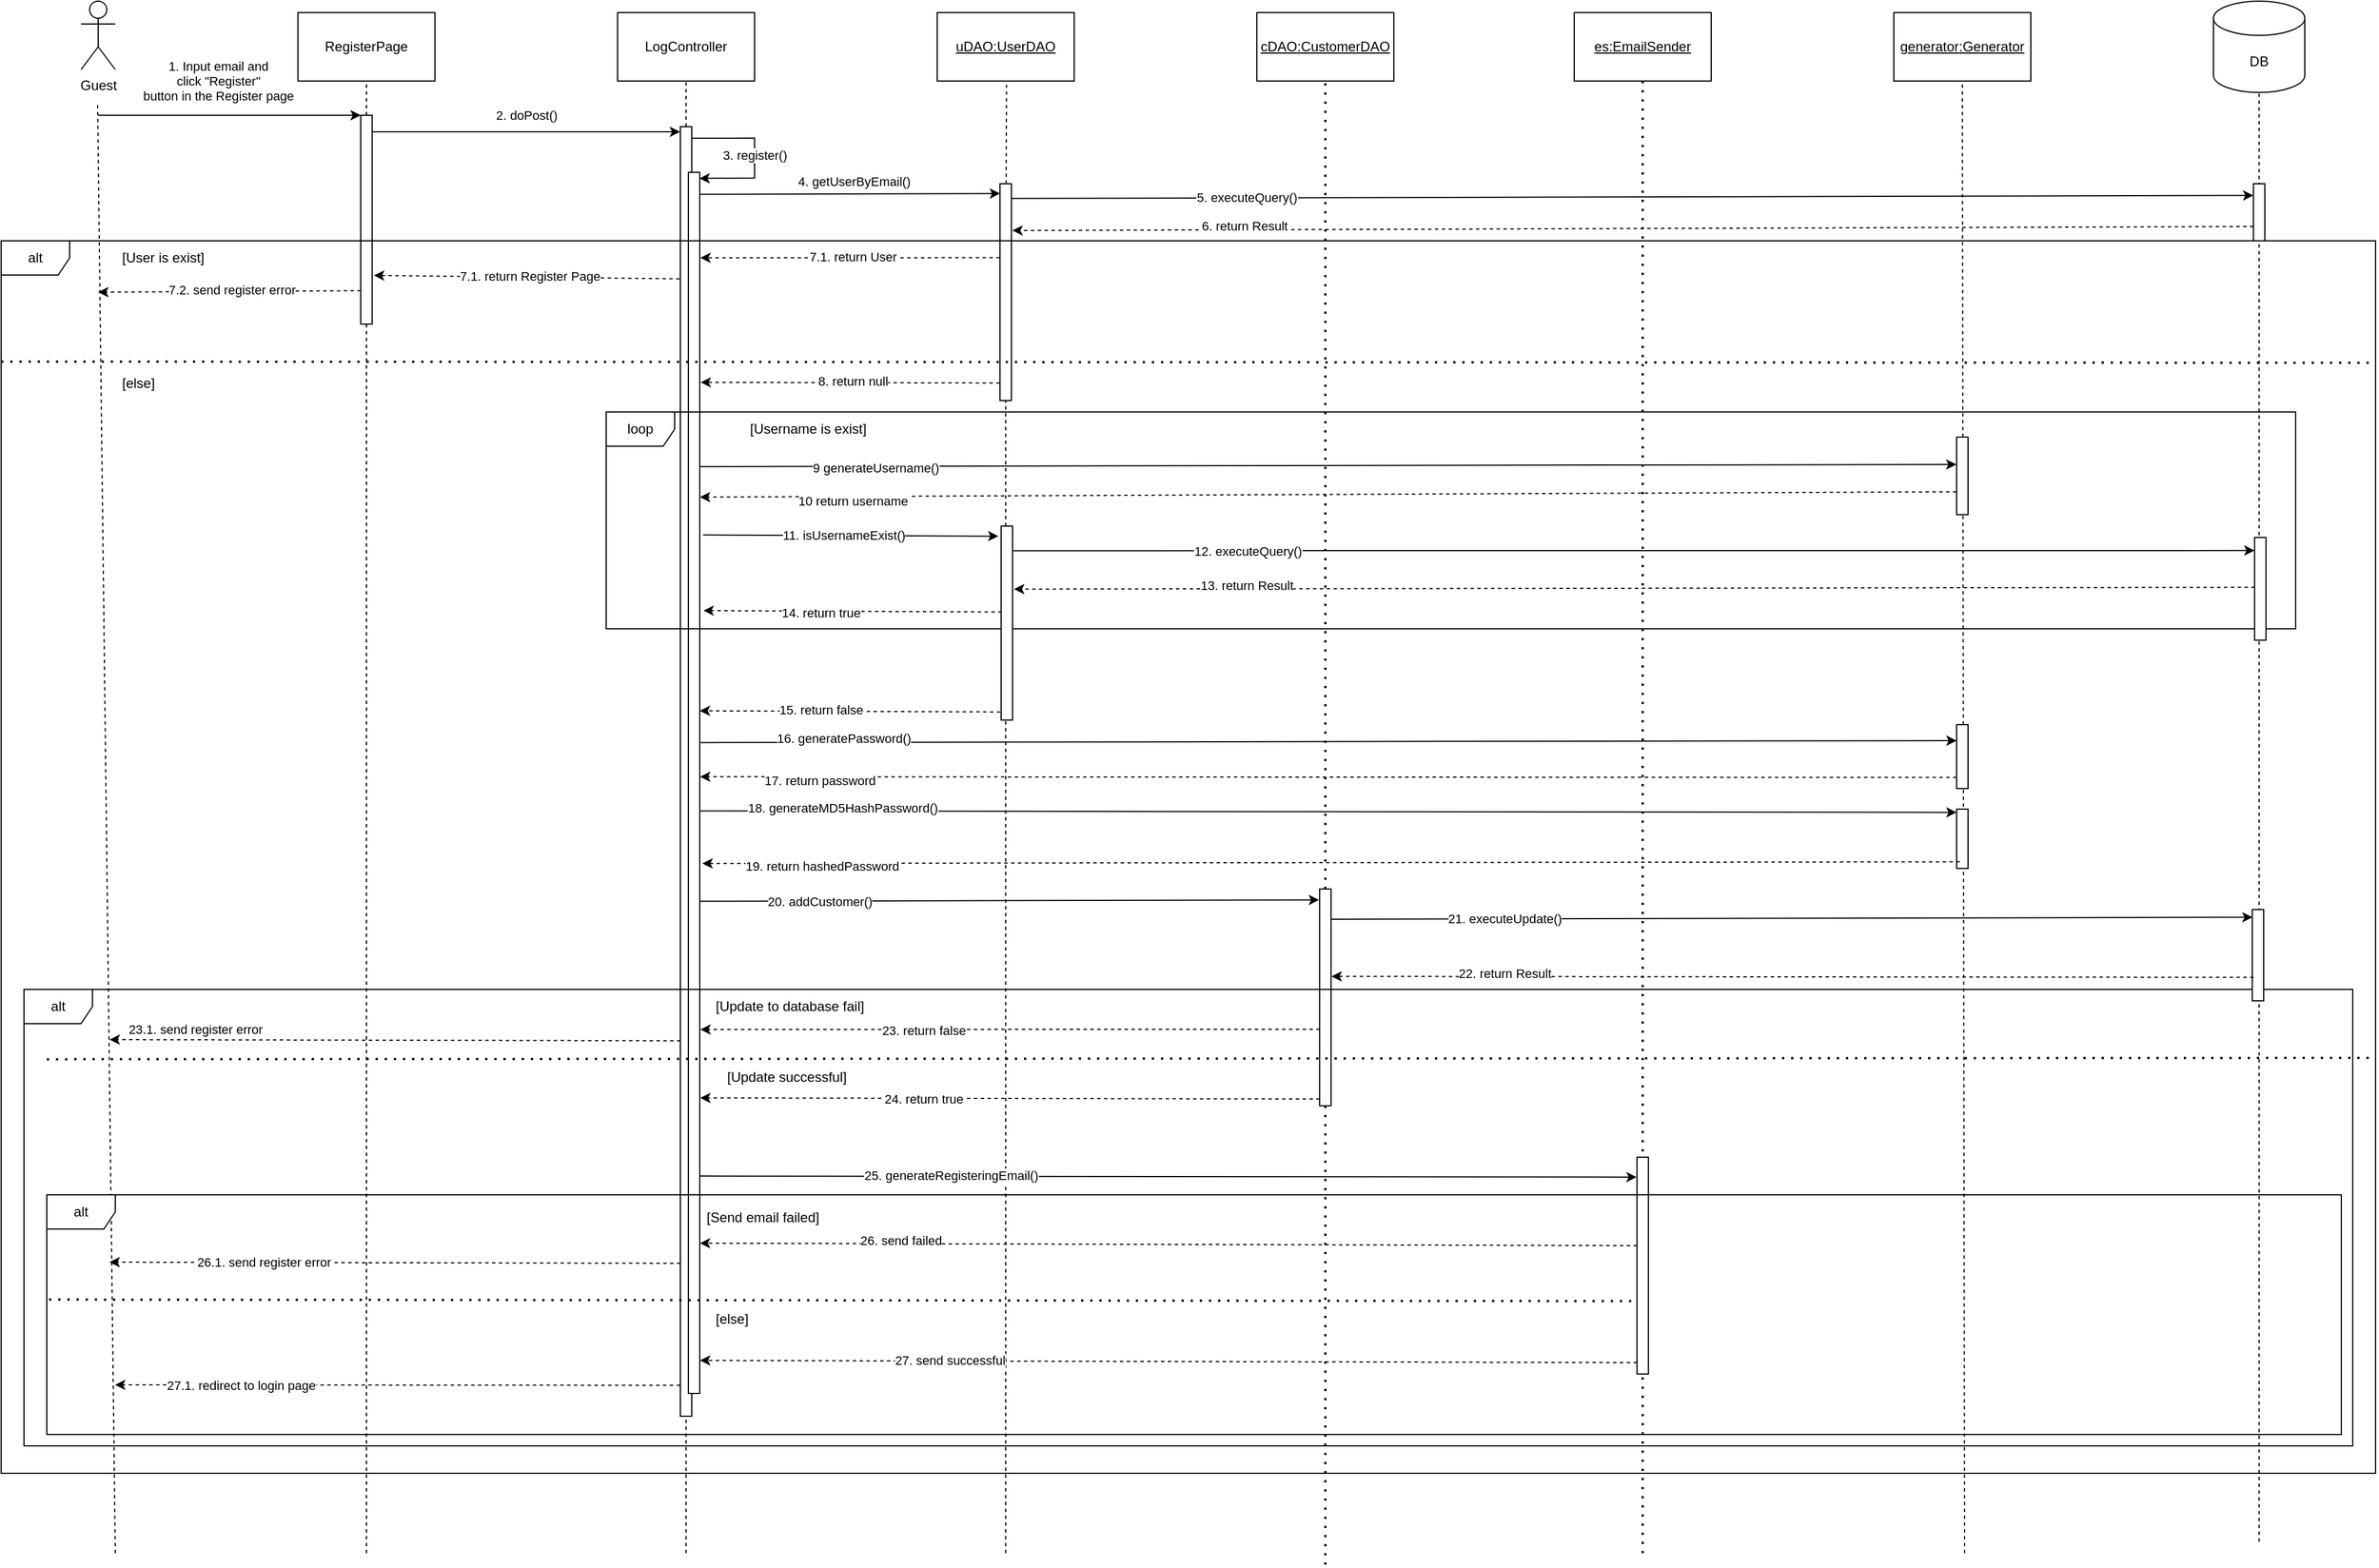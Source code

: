 <mxfile version="21.7.5" type="device">
  <diagram name="Page-1" id="_nZHI8NYuNMjpibNF_YI">
    <mxGraphModel dx="2922" dy="1212" grid="1" gridSize="10" guides="1" tooltips="1" connect="1" arrows="1" fold="1" page="1" pageScale="1" pageWidth="850" pageHeight="1100" math="0" shadow="0">
      <root>
        <mxCell id="0" />
        <mxCell id="1" parent="0" />
        <mxCell id="yBghsBvTWkyEnq8O0qLf-6" value="" style="endArrow=none;dashed=1;html=1;dashPattern=1 3;strokeWidth=2;rounded=0;entryX=0.5;entryY=1;entryDx=0;entryDy=0;" parent="1" target="yBghsBvTWkyEnq8O0qLf-1" edge="1">
          <mxGeometry width="50" height="50" relative="1" as="geometry">
            <mxPoint x="1060" y="1450" as="sourcePoint" />
            <mxPoint x="1060" y="234" as="targetPoint" />
          </mxGeometry>
        </mxCell>
        <mxCell id="-x7tTt6W442KTxusYxa6-1" value="Guest" style="shape=umlActor;verticalLabelPosition=bottom;verticalAlign=top;html=1;outlineConnect=0;" parent="1" vertex="1">
          <mxGeometry x="-30" y="80" width="30" height="60" as="geometry" />
        </mxCell>
        <mxCell id="-x7tTt6W442KTxusYxa6-2" value="" style="endArrow=none;dashed=1;html=1;rounded=0;" parent="1" edge="1">
          <mxGeometry width="50" height="50" relative="1" as="geometry">
            <mxPoint y="1440" as="sourcePoint" />
            <mxPoint x="-15.5" y="170" as="targetPoint" />
          </mxGeometry>
        </mxCell>
        <mxCell id="-x7tTt6W442KTxusYxa6-4" value="RegisterPage" style="rounded=0;whiteSpace=wrap;html=1;" parent="1" vertex="1">
          <mxGeometry x="160" y="90" width="120" height="60" as="geometry" />
        </mxCell>
        <mxCell id="-x7tTt6W442KTxusYxa6-5" value="LogController" style="rounded=0;whiteSpace=wrap;html=1;" parent="1" vertex="1">
          <mxGeometry x="440" y="90" width="120" height="60" as="geometry" />
        </mxCell>
        <mxCell id="-x7tTt6W442KTxusYxa6-6" value="&lt;u&gt;uDAO:UserDAO&lt;/u&gt;" style="rounded=0;whiteSpace=wrap;html=1;" parent="1" vertex="1">
          <mxGeometry x="720" y="90" width="120" height="60" as="geometry" />
        </mxCell>
        <mxCell id="-x7tTt6W442KTxusYxa6-7" value="DB" style="shape=cylinder3;whiteSpace=wrap;html=1;boundedLbl=1;backgroundOutline=1;size=15;" parent="1" vertex="1">
          <mxGeometry x="1838" y="80" width="80" height="80" as="geometry" />
        </mxCell>
        <mxCell id="-x7tTt6W442KTxusYxa6-8" value="" style="endArrow=none;dashed=1;html=1;rounded=0;entryX=0.5;entryY=1;entryDx=0;entryDy=0;" parent="1" source="-x7tTt6W442KTxusYxa6-12" target="-x7tTt6W442KTxusYxa6-4" edge="1">
          <mxGeometry width="50" height="50" relative="1" as="geometry">
            <mxPoint x="220" y="1070" as="sourcePoint" />
            <mxPoint x="219.5" y="190" as="targetPoint" />
          </mxGeometry>
        </mxCell>
        <mxCell id="-x7tTt6W442KTxusYxa6-9" value="" style="endArrow=none;dashed=1;html=1;rounded=0;entryX=0.5;entryY=1;entryDx=0;entryDy=0;" parent="1" source="-x7tTt6W442KTxusYxa6-17" target="-x7tTt6W442KTxusYxa6-5" edge="1">
          <mxGeometry width="50" height="50" relative="1" as="geometry">
            <mxPoint x="499.5" y="1070" as="sourcePoint" />
            <mxPoint x="500" y="140" as="targetPoint" />
          </mxGeometry>
        </mxCell>
        <mxCell id="-x7tTt6W442KTxusYxa6-10" value="" style="endArrow=none;dashed=1;html=1;rounded=0;entryX=0.506;entryY=1.054;entryDx=0;entryDy=0;entryPerimeter=0;" parent="1" source="-x7tTt6W442KTxusYxa6-21" target="-x7tTt6W442KTxusYxa6-6" edge="1">
          <mxGeometry width="50" height="50" relative="1" as="geometry">
            <mxPoint x="779.75" y="1080" as="sourcePoint" />
            <mxPoint x="780.25" y="160" as="targetPoint" />
          </mxGeometry>
        </mxCell>
        <mxCell id="-x7tTt6W442KTxusYxa6-11" value="" style="endArrow=none;dashed=1;html=1;rounded=0;entryX=0.5;entryY=1;entryDx=0;entryDy=0;entryPerimeter=0;" parent="1" target="-x7tTt6W442KTxusYxa6-7" edge="1">
          <mxGeometry width="50" height="50" relative="1" as="geometry">
            <mxPoint x="1878" y="1430" as="sourcePoint" />
            <mxPoint x="1878" y="226" as="targetPoint" />
          </mxGeometry>
        </mxCell>
        <mxCell id="-x7tTt6W442KTxusYxa6-13" value="" style="endArrow=none;dashed=1;html=1;rounded=0;entryX=0.5;entryY=1;entryDx=0;entryDy=0;" parent="1" target="-x7tTt6W442KTxusYxa6-12" edge="1">
          <mxGeometry width="50" height="50" relative="1" as="geometry">
            <mxPoint x="220" y="1440" as="sourcePoint" />
            <mxPoint x="220" y="150" as="targetPoint" />
          </mxGeometry>
        </mxCell>
        <mxCell id="-x7tTt6W442KTxusYxa6-12" value="" style="rounded=0;whiteSpace=wrap;html=1;" parent="1" vertex="1">
          <mxGeometry x="215" y="180" width="10" height="183" as="geometry" />
        </mxCell>
        <mxCell id="-x7tTt6W442KTxusYxa6-14" value="1. Input email and&lt;br&gt;click &quot;Register&quot; &lt;br&gt;button in the Register page" style="endArrow=classic;html=1;rounded=0;entryX=0;entryY=0;entryDx=0;entryDy=0;" parent="1" target="-x7tTt6W442KTxusYxa6-12" edge="1">
          <mxGeometry x="-0.087" y="30" width="50" height="50" relative="1" as="geometry">
            <mxPoint x="-15" y="180" as="sourcePoint" />
            <mxPoint x="210" y="180" as="targetPoint" />
            <mxPoint as="offset" />
          </mxGeometry>
        </mxCell>
        <mxCell id="-x7tTt6W442KTxusYxa6-16" value="2. doPost()" style="endArrow=classic;html=1;rounded=0;exitX=0.974;exitY=0.079;exitDx=0;exitDy=0;exitPerimeter=0;entryX=-0.026;entryY=0.004;entryDx=0;entryDy=0;entryPerimeter=0;" parent="1" source="-x7tTt6W442KTxusYxa6-12" target="-x7tTt6W442KTxusYxa6-17" edge="1">
          <mxGeometry x="0.003" y="14" width="50" height="50" relative="1" as="geometry">
            <mxPoint x="240" y="220" as="sourcePoint" />
            <mxPoint x="490" y="194" as="targetPoint" />
            <mxPoint as="offset" />
          </mxGeometry>
        </mxCell>
        <mxCell id="-x7tTt6W442KTxusYxa6-18" value="" style="endArrow=none;dashed=1;html=1;rounded=0;entryX=0.5;entryY=1;entryDx=0;entryDy=0;" parent="1" target="-x7tTt6W442KTxusYxa6-17" edge="1">
          <mxGeometry width="50" height="50" relative="1" as="geometry">
            <mxPoint x="500" y="920" as="sourcePoint" />
            <mxPoint x="500" y="150" as="targetPoint" />
          </mxGeometry>
        </mxCell>
        <mxCell id="-x7tTt6W442KTxusYxa6-17" value="" style="rounded=0;whiteSpace=wrap;html=1;" parent="1" vertex="1">
          <mxGeometry x="495" y="190" width="10" height="1130" as="geometry" />
        </mxCell>
        <mxCell id="-x7tTt6W442KTxusYxa6-19" value="" style="rounded=0;whiteSpace=wrap;html=1;" parent="1" vertex="1">
          <mxGeometry x="502" y="230" width="10" height="1070" as="geometry" />
        </mxCell>
        <mxCell id="-x7tTt6W442KTxusYxa6-20" value="3. register()" style="endArrow=classic;html=1;rounded=0;exitX=1.018;exitY=0.009;exitDx=0;exitDy=0;exitPerimeter=0;entryX=0.975;entryY=0.005;entryDx=0;entryDy=0;entryPerimeter=0;" parent="1" source="-x7tTt6W442KTxusYxa6-17" target="-x7tTt6W442KTxusYxa6-19" edge="1">
          <mxGeometry x="0.006" width="50" height="50" relative="1" as="geometry">
            <mxPoint x="510" y="210" as="sourcePoint" />
            <mxPoint x="520" y="230" as="targetPoint" />
            <Array as="points">
              <mxPoint x="560" y="200" />
              <mxPoint x="560" y="235" />
            </Array>
            <mxPoint as="offset" />
          </mxGeometry>
        </mxCell>
        <mxCell id="-x7tTt6W442KTxusYxa6-22" value="" style="endArrow=none;dashed=1;html=1;rounded=0;entryX=0.5;entryY=1;entryDx=0;entryDy=0;" parent="1" target="-x7tTt6W442KTxusYxa6-21" edge="1">
          <mxGeometry width="50" height="50" relative="1" as="geometry">
            <mxPoint x="780" y="1440" as="sourcePoint" />
            <mxPoint x="781" y="153" as="targetPoint" />
          </mxGeometry>
        </mxCell>
        <mxCell id="-x7tTt6W442KTxusYxa6-21" value="" style="rounded=0;whiteSpace=wrap;html=1;" parent="1" vertex="1">
          <mxGeometry x="775" y="240" width="10" height="190" as="geometry" />
        </mxCell>
        <mxCell id="-x7tTt6W442KTxusYxa6-23" value="4. getUserByEmail()" style="endArrow=classic;html=1;rounded=0;entryX=0.004;entryY=0.045;entryDx=0;entryDy=0;entryPerimeter=0;exitX=1.021;exitY=0.018;exitDx=0;exitDy=0;exitPerimeter=0;" parent="1" source="-x7tTt6W442KTxusYxa6-19" target="-x7tTt6W442KTxusYxa6-21" edge="1">
          <mxGeometry x="0.028" y="11" width="50" height="50" relative="1" as="geometry">
            <mxPoint x="530" y="250" as="sourcePoint" />
            <mxPoint x="570" y="316" as="targetPoint" />
            <Array as="points" />
            <mxPoint as="offset" />
          </mxGeometry>
        </mxCell>
        <mxCell id="-x7tTt6W442KTxusYxa6-24" value="5. executeQuery()" style="endArrow=classic;html=1;rounded=0;entryX=-0.01;entryY=0.205;entryDx=0;entryDy=0;exitX=1.006;exitY=0.068;exitDx=0;exitDy=0;exitPerimeter=0;entryPerimeter=0;" parent="1" source="-x7tTt6W442KTxusYxa6-21" target="-x7tTt6W442KTxusYxa6-25" edge="1">
          <mxGeometry x="-0.622" width="50" height="50" relative="1" as="geometry">
            <mxPoint x="790" y="250" as="sourcePoint" />
            <mxPoint x="1590" y="258" as="targetPoint" />
            <Array as="points" />
            <mxPoint as="offset" />
          </mxGeometry>
        </mxCell>
        <mxCell id="-x7tTt6W442KTxusYxa6-26" value="6. return Result" style="endArrow=classic;html=1;rounded=0;dashed=1;exitX=0;exitY=0.75;exitDx=0;exitDy=0;" parent="1" source="-x7tTt6W442KTxusYxa6-25" edge="1">
          <mxGeometry x="0.625" y="-3" width="50" height="50" relative="1" as="geometry">
            <mxPoint x="1595" y="279" as="sourcePoint" />
            <mxPoint x="785.88" y="281" as="targetPoint" />
            <Array as="points" />
            <mxPoint as="offset" />
          </mxGeometry>
        </mxCell>
        <mxCell id="sCkFGKNjQ6YJ1hjDv7m2-1" value="&lt;u&gt;es:EmailSender&lt;/u&gt;" style="rounded=0;whiteSpace=wrap;html=1;" parent="1" vertex="1">
          <mxGeometry x="1278" y="90" width="120" height="60" as="geometry" />
        </mxCell>
        <mxCell id="-x7tTt6W442KTxusYxa6-25" value="" style="rounded=0;whiteSpace=wrap;html=1;" parent="1" vertex="1">
          <mxGeometry x="1873" y="240" width="10" height="50" as="geometry" />
        </mxCell>
        <mxCell id="Zk-QdoY6ssAh41uZzlR--1" value="8. return null" style="endArrow=classic;html=1;rounded=0;dashed=1;entryX=1.073;entryY=0.172;entryDx=0;entryDy=0;entryPerimeter=0;exitX=-0.028;exitY=0.919;exitDx=0;exitDy=0;exitPerimeter=0;" parent="1" source="-x7tTt6W442KTxusYxa6-21" target="-x7tTt6W442KTxusYxa6-19" edge="1">
          <mxGeometry x="-0.018" y="-1" width="50" height="50" relative="1" as="geometry">
            <mxPoint x="770" y="414.7" as="sourcePoint" />
            <mxPoint x="530" y="415" as="targetPoint" />
            <Array as="points" />
            <mxPoint as="offset" />
          </mxGeometry>
        </mxCell>
        <mxCell id="Zk-QdoY6ssAh41uZzlR--2" value="7.1. return User" style="endArrow=classic;html=1;rounded=0;dashed=1;entryX=1.045;entryY=0.07;entryDx=0;entryDy=0;entryPerimeter=0;exitX=-0.03;exitY=0.341;exitDx=0;exitDy=0;exitPerimeter=0;" parent="1" source="-x7tTt6W442KTxusYxa6-21" target="-x7tTt6W442KTxusYxa6-19" edge="1">
          <mxGeometry x="-0.018" y="-1" width="50" height="50" relative="1" as="geometry">
            <mxPoint x="770" y="305" as="sourcePoint" />
            <mxPoint x="530" y="305" as="targetPoint" />
            <Array as="points" />
            <mxPoint as="offset" />
          </mxGeometry>
        </mxCell>
        <mxCell id="Zk-QdoY6ssAh41uZzlR--3" value="7.1. return Register Page" style="endArrow=classic;html=1;rounded=0;dashed=1;exitX=-0.073;exitY=0.118;exitDx=0;exitDy=0;exitPerimeter=0;entryX=1.165;entryY=0.767;entryDx=0;entryDy=0;entryPerimeter=0;" parent="1" source="-x7tTt6W442KTxusYxa6-17" target="-x7tTt6W442KTxusYxa6-12" edge="1">
          <mxGeometry x="-0.018" y="-1" width="50" height="50" relative="1" as="geometry">
            <mxPoint x="490" y="320" as="sourcePoint" />
            <mxPoint x="240" y="320" as="targetPoint" />
            <Array as="points" />
            <mxPoint as="offset" />
          </mxGeometry>
        </mxCell>
        <mxCell id="Zk-QdoY6ssAh41uZzlR--4" value="7.2. send register error" style="endArrow=classic;html=1;rounded=0;dashed=1;exitX=0.008;exitY=0.84;exitDx=0;exitDy=0;exitPerimeter=0;" parent="1" source="-x7tTt6W442KTxusYxa6-12" edge="1">
          <mxGeometry x="-0.018" y="-1" width="50" height="50" relative="1" as="geometry">
            <mxPoint x="209.92" y="334.086" as="sourcePoint" />
            <mxPoint x="-15" y="335" as="targetPoint" />
            <Array as="points" />
            <mxPoint as="offset" />
          </mxGeometry>
        </mxCell>
        <mxCell id="TmRpNrej-m37F7q1VfBy-1" value="&lt;u&gt;generator:Generator&lt;/u&gt;" style="rounded=0;whiteSpace=wrap;html=1;" parent="1" vertex="1">
          <mxGeometry x="1558" y="90" width="120" height="60" as="geometry" />
        </mxCell>
        <mxCell id="TmRpNrej-m37F7q1VfBy-3" value="" style="endArrow=none;dashed=1;html=1;rounded=0;entryX=0.5;entryY=1;entryDx=0;entryDy=0;" parent="1" target="TmRpNrej-m37F7q1VfBy-1" edge="1">
          <mxGeometry width="50" height="50" relative="1" as="geometry">
            <mxPoint x="1620" y="1440" as="sourcePoint" />
            <mxPoint x="1332.5" y="150" as="targetPoint" />
          </mxGeometry>
        </mxCell>
        <mxCell id="TmRpNrej-m37F7q1VfBy-4" value="" style="rounded=0;whiteSpace=wrap;html=1;" parent="1" vertex="1">
          <mxGeometry x="1613" y="462" width="10" height="68" as="geometry" />
        </mxCell>
        <mxCell id="TmRpNrej-m37F7q1VfBy-5" value="10 return username" style="endArrow=classic;html=1;rounded=0;dashed=1;exitX=-0.024;exitY=0.705;exitDx=0;exitDy=0;exitPerimeter=0;entryX=1.013;entryY=0.266;entryDx=0;entryDy=0;entryPerimeter=0;" parent="1" target="-x7tTt6W442KTxusYxa6-19" edge="1">
          <mxGeometry x="0.756" y="4" width="50" height="50" relative="1" as="geometry">
            <mxPoint x="1612.76" y="509.94" as="sourcePoint" />
            <mxPoint x="515.22" y="514.62" as="targetPoint" />
            <Array as="points" />
            <mxPoint as="offset" />
          </mxGeometry>
        </mxCell>
        <mxCell id="TmRpNrej-m37F7q1VfBy-6" value="9 generateUsername()" style="endArrow=classic;html=1;rounded=0;exitX=1.012;exitY=0.241;exitDx=0;exitDy=0;exitPerimeter=0;entryX=-0.021;entryY=0.353;entryDx=0;entryDy=0;entryPerimeter=0;" parent="1" source="-x7tTt6W442KTxusYxa6-19" target="TmRpNrej-m37F7q1VfBy-4" edge="1">
          <mxGeometry x="-0.721" y="-1" width="50" height="50" relative="1" as="geometry">
            <mxPoint x="520" y="480" as="sourcePoint" />
            <mxPoint x="1610" y="486" as="targetPoint" />
            <Array as="points" />
            <mxPoint as="offset" />
          </mxGeometry>
        </mxCell>
        <mxCell id="TmRpNrej-m37F7q1VfBy-7" value="11. isUsernameExist()" style="endArrow=classic;html=1;rounded=0;entryX=-0.145;entryY=0.052;entryDx=0;entryDy=0;entryPerimeter=0;exitX=1.091;exitY=0.297;exitDx=0;exitDy=0;exitPerimeter=0;" parent="1" edge="1">
          <mxGeometry x="-0.045" width="50" height="50" relative="1" as="geometry">
            <mxPoint x="514.91" y="547.79" as="sourcePoint" />
            <mxPoint x="773.55" y="548.84" as="targetPoint" />
            <Array as="points" />
            <mxPoint as="offset" />
          </mxGeometry>
        </mxCell>
        <mxCell id="TmRpNrej-m37F7q1VfBy-8" value="14. return true" style="endArrow=classic;html=1;rounded=0;dashed=1;exitX=0.043;exitY=0.437;exitDx=0;exitDy=0;exitPerimeter=0;entryX=1.023;entryY=0.358;entryDx=0;entryDy=0;entryPerimeter=0;" parent="1" edge="1">
          <mxGeometry x="0.21" y="1" width="50" height="50" relative="1" as="geometry">
            <mxPoint x="776.43" y="615.29" as="sourcePoint" />
            <mxPoint x="515.23" y="614.06" as="targetPoint" />
            <Array as="points" />
            <mxPoint as="offset" />
          </mxGeometry>
        </mxCell>
        <mxCell id="TmRpNrej-m37F7q1VfBy-9" value="15. return false" style="endArrow=classic;html=1;rounded=0;dashed=1;exitX=-0.075;exitY=0.958;exitDx=0;exitDy=0;exitPerimeter=0;entryX=1.002;entryY=0.441;entryDx=0;entryDy=0;entryPerimeter=0;" parent="1" target="-x7tTt6W442KTxusYxa6-19" edge="1">
          <mxGeometry x="0.191" y="-1" width="50" height="50" relative="1" as="geometry">
            <mxPoint x="775.25" y="702.86" as="sourcePoint" />
            <mxPoint x="520" y="700" as="targetPoint" />
            <Array as="points" />
            <mxPoint as="offset" />
          </mxGeometry>
        </mxCell>
        <mxCell id="TmRpNrej-m37F7q1VfBy-11" value="loop" style="shape=umlFrame;whiteSpace=wrap;html=1;pointerEvents=0;" parent="1" vertex="1">
          <mxGeometry x="430" y="440" width="1480" height="190" as="geometry" />
        </mxCell>
        <mxCell id="TmRpNrej-m37F7q1VfBy-10" value="" style="rounded=0;whiteSpace=wrap;html=1;" parent="1" vertex="1">
          <mxGeometry x="1874" y="550" width="10" height="90" as="geometry" />
        </mxCell>
        <mxCell id="TmRpNrej-m37F7q1VfBy-12" value="[Username is exist]" style="text;strokeColor=none;fillColor=none;align=left;verticalAlign=middle;spacingLeft=4;spacingRight=4;overflow=hidden;points=[[0,0.5],[1,0.5]];portConstraint=eastwest;rotatable=0;whiteSpace=wrap;html=1;" parent="1" vertex="1">
          <mxGeometry x="550" y="440" width="120" height="30" as="geometry" />
        </mxCell>
        <mxCell id="plQ5XXdYsDtaUGhOENaf-1" value="alt" style="shape=umlFrame;whiteSpace=wrap;html=1;pointerEvents=0;" parent="1" vertex="1">
          <mxGeometry x="-100" y="290" width="2080" height="1080" as="geometry" />
        </mxCell>
        <mxCell id="plQ5XXdYsDtaUGhOENaf-3" value="[User is exist]" style="text;strokeColor=none;fillColor=none;align=left;verticalAlign=middle;spacingLeft=4;spacingRight=4;overflow=hidden;points=[[0,0.5],[1,0.5]];portConstraint=eastwest;rotatable=0;whiteSpace=wrap;html=1;" parent="1" vertex="1">
          <mxGeometry y="290" width="120" height="30" as="geometry" />
        </mxCell>
        <mxCell id="plQ5XXdYsDtaUGhOENaf-4" value="" style="endArrow=none;dashed=1;html=1;dashPattern=1 3;strokeWidth=2;rounded=0;entryX=1;entryY=0.099;entryDx=0;entryDy=0;entryPerimeter=0;exitX=0;exitY=0.098;exitDx=0;exitDy=0;exitPerimeter=0;" parent="1" source="plQ5XXdYsDtaUGhOENaf-1" target="plQ5XXdYsDtaUGhOENaf-1" edge="1">
          <mxGeometry width="50" height="50" relative="1" as="geometry">
            <mxPoint x="-70.0" y="386.84" as="sourcePoint" />
            <mxPoint x="1670.0" y="380.0" as="targetPoint" />
          </mxGeometry>
        </mxCell>
        <mxCell id="plQ5XXdYsDtaUGhOENaf-5" value="[else]" style="text;strokeColor=none;fillColor=none;align=left;verticalAlign=middle;spacingLeft=4;spacingRight=4;overflow=hidden;points=[[0,0.5],[1,0.5]];portConstraint=eastwest;rotatable=0;whiteSpace=wrap;html=1;" parent="1" vertex="1">
          <mxGeometry y="400" width="60" height="30" as="geometry" />
        </mxCell>
        <mxCell id="plQ5XXdYsDtaUGhOENaf-6" value="16. generatePassword()" style="endArrow=classic;html=1;rounded=0;exitX=1.067;exitY=0.467;exitDx=0;exitDy=0;exitPerimeter=0;entryX=0;entryY=0.25;entryDx=0;entryDy=0;" parent="1" source="-x7tTt6W442KTxusYxa6-19" target="plQ5XXdYsDtaUGhOENaf-7" edge="1">
          <mxGeometry x="-0.773" y="3" width="50" height="50" relative="1" as="geometry">
            <mxPoint x="515.46" y="733.52" as="sourcePoint" />
            <mxPoint x="1610" y="730" as="targetPoint" />
            <Array as="points" />
            <mxPoint as="offset" />
          </mxGeometry>
        </mxCell>
        <mxCell id="plQ5XXdYsDtaUGhOENaf-7" value="" style="rounded=0;whiteSpace=wrap;html=1;" parent="1" vertex="1">
          <mxGeometry x="1613" y="714" width="10" height="56" as="geometry" />
        </mxCell>
        <mxCell id="plQ5XXdYsDtaUGhOENaf-8" value="17. return password" style="endArrow=classic;html=1;rounded=0;dashed=1;entryX=1.025;entryY=0.495;entryDx=0;entryDy=0;entryPerimeter=0;exitX=-0.016;exitY=0.827;exitDx=0;exitDy=0;exitPerimeter=0;" parent="1" source="plQ5XXdYsDtaUGhOENaf-7" target="-x7tTt6W442KTxusYxa6-19" edge="1">
          <mxGeometry x="0.81" y="3" width="50" height="50" relative="1" as="geometry">
            <mxPoint x="1610" y="761" as="sourcePoint" />
            <mxPoint x="515.37" y="759.72" as="targetPoint" />
            <Array as="points" />
            <mxPoint as="offset" />
          </mxGeometry>
        </mxCell>
        <mxCell id="plQ5XXdYsDtaUGhOENaf-9" value="25. generateRegisteringEmail()" style="endArrow=classic;html=1;rounded=0;entryX=-0.034;entryY=0.034;entryDx=0;entryDy=0;entryPerimeter=0;exitX=1.037;exitY=0.822;exitDx=0;exitDy=0;exitPerimeter=0;" parent="1" source="-x7tTt6W442KTxusYxa6-19" edge="1">
          <mxGeometry x="-0.464" y="1" width="50" height="50" relative="1" as="geometry">
            <mxPoint x="515.78" y="1109.78" as="sourcePoint" />
            <mxPoint x="1332.66" y="1110.46" as="targetPoint" />
            <Array as="points" />
            <mxPoint as="offset" />
          </mxGeometry>
        </mxCell>
        <mxCell id="plQ5XXdYsDtaUGhOENaf-12" value="26. send failed" style="endArrow=classic;html=1;rounded=0;dashed=1;exitX=0;exitY=0.25;exitDx=0;exitDy=0;entryX=1.013;entryY=0.877;entryDx=0;entryDy=0;entryPerimeter=0;" parent="1" target="-x7tTt6W442KTxusYxa6-19" edge="1">
          <mxGeometry x="0.572" y="-3" width="50" height="50" relative="1" as="geometry">
            <mxPoint x="1333" y="1170.5" as="sourcePoint" />
            <mxPoint x="514.92" y="1168.38" as="targetPoint" />
            <Array as="points" />
            <mxPoint as="offset" />
          </mxGeometry>
        </mxCell>
        <mxCell id="plQ5XXdYsDtaUGhOENaf-10" value="" style="rounded=0;whiteSpace=wrap;html=1;" parent="1" vertex="1">
          <mxGeometry x="1055" y="858" width="10" height="190" as="geometry" />
        </mxCell>
        <mxCell id="plQ5XXdYsDtaUGhOENaf-14" value="27.1. redirect to login page" style="endArrow=classic;html=1;rounded=0;dashed=1;exitX=-0.026;exitY=0.997;exitDx=0;exitDy=0;exitPerimeter=0;" parent="1" edge="1">
          <mxGeometry x="0.555" width="50" height="50" relative="1" as="geometry">
            <mxPoint x="494.74" y="1292.88" as="sourcePoint" />
            <mxPoint x="-0.22" y="1292.51" as="targetPoint" />
            <Array as="points" />
            <mxPoint as="offset" />
          </mxGeometry>
        </mxCell>
        <mxCell id="yBghsBvTWkyEnq8O0qLf-1" value="&lt;u&gt;cDAO:CustomerDAO&lt;/u&gt;" style="rounded=0;whiteSpace=wrap;html=1;" parent="1" vertex="1">
          <mxGeometry x="1000" y="90" width="120" height="60" as="geometry" />
        </mxCell>
        <mxCell id="yBghsBvTWkyEnq8O0qLf-5" value="" style="endArrow=none;dashed=1;html=1;dashPattern=1 3;strokeWidth=2;rounded=0;entryX=0.5;entryY=1;entryDx=0;entryDy=0;" parent="1" target="sCkFGKNjQ6YJ1hjDv7m2-1" edge="1">
          <mxGeometry width="50" height="50" relative="1" as="geometry">
            <mxPoint x="1338" y="1440" as="sourcePoint" />
            <mxPoint x="1140" y="60" as="targetPoint" />
          </mxGeometry>
        </mxCell>
        <mxCell id="yBghsBvTWkyEnq8O0qLf-7" value="20. addCustomer()" style="endArrow=classic;html=1;rounded=0;entryX=-0.056;entryY=0.04;entryDx=0;entryDy=0;entryPerimeter=0;exitX=1.029;exitY=0.597;exitDx=0;exitDy=0;exitPerimeter=0;" parent="1" source="-x7tTt6W442KTxusYxa6-19" edge="1">
          <mxGeometry x="-0.612" width="50" height="50" relative="1" as="geometry">
            <mxPoint x="515.4" y="869.44" as="sourcePoint" />
            <mxPoint x="1054.44" y="867.6" as="targetPoint" />
            <mxPoint as="offset" />
          </mxGeometry>
        </mxCell>
        <mxCell id="yBghsBvTWkyEnq8O0qLf-9" value="23. return false" style="endArrow=classic;html=1;rounded=0;dashed=1;exitX=0.011;exitY=0.263;exitDx=0;exitDy=0;exitPerimeter=0;entryX=1.053;entryY=0.702;entryDx=0;entryDy=0;entryPerimeter=0;" parent="1" target="-x7tTt6W442KTxusYxa6-19" edge="1">
          <mxGeometry x="0.28" y="1" width="50" height="50" relative="1" as="geometry">
            <mxPoint x="1055.11" y="980.97" as="sourcePoint" />
            <mxPoint x="515.16" y="980.8" as="targetPoint" />
            <Array as="points" />
            <mxPoint as="offset" />
          </mxGeometry>
        </mxCell>
        <mxCell id="yBghsBvTWkyEnq8O0qLf-10" value="23.1. send register error" style="endArrow=classic;html=1;rounded=0;dashed=1;exitX=0.008;exitY=0.65;exitDx=0;exitDy=0;exitPerimeter=0;" parent="1" edge="1">
          <mxGeometry x="0.7" y="-9" width="50" height="50" relative="1" as="geometry">
            <mxPoint x="495.08" y="991" as="sourcePoint" />
            <mxPoint x="-5" y="990" as="targetPoint" />
            <Array as="points" />
            <mxPoint as="offset" />
          </mxGeometry>
        </mxCell>
        <mxCell id="yBghsBvTWkyEnq8O0qLf-11" value="24. return true" style="endArrow=classic;html=1;rounded=0;dashed=1;exitX=0.01;exitY=0.958;exitDx=0;exitDy=0;exitPerimeter=0;entryX=1.037;entryY=0.758;entryDx=0;entryDy=0;entryPerimeter=0;" parent="1" target="-x7tTt6W442KTxusYxa6-19" edge="1">
          <mxGeometry x="0.28" y="1" width="50" height="50" relative="1" as="geometry">
            <mxPoint x="1055.1" y="1042.02" as="sourcePoint" />
            <mxPoint x="515.2" y="1040.48" as="targetPoint" />
            <Array as="points" />
            <mxPoint as="offset" />
          </mxGeometry>
        </mxCell>
        <mxCell id="yBghsBvTWkyEnq8O0qLf-12" value="" style="rounded=0;whiteSpace=wrap;html=1;" parent="1" vertex="1">
          <mxGeometry x="1333" y="1093" width="10" height="190" as="geometry" />
        </mxCell>
        <mxCell id="yBghsBvTWkyEnq8O0qLf-14" value="27. send successful" style="endArrow=classic;html=1;rounded=0;dashed=1;exitX=0;exitY=0.25;exitDx=0;exitDy=0;entryX=1.025;entryY=0.973;entryDx=0;entryDy=0;entryPerimeter=0;" parent="1" target="-x7tTt6W442KTxusYxa6-19" edge="1">
          <mxGeometry x="0.468" y="-1" width="50" height="50" relative="1" as="geometry">
            <mxPoint x="1333" y="1273" as="sourcePoint" />
            <mxPoint x="515.41" y="1271.15" as="targetPoint" />
            <Array as="points" />
            <mxPoint as="offset" />
          </mxGeometry>
        </mxCell>
        <mxCell id="yBghsBvTWkyEnq8O0qLf-15" value="" style="endArrow=none;dashed=1;html=1;rounded=0;entryX=0.5;entryY=1;entryDx=0;entryDy=0;" parent="1" target="-x7tTt6W442KTxusYxa6-17" edge="1">
          <mxGeometry width="50" height="50" relative="1" as="geometry">
            <mxPoint x="500" y="1440" as="sourcePoint" />
            <mxPoint x="499.52" y="1260" as="targetPoint" />
          </mxGeometry>
        </mxCell>
        <mxCell id="yBghsBvTWkyEnq8O0qLf-16" value="" style="rounded=0;whiteSpace=wrap;html=1;" parent="1" vertex="1">
          <mxGeometry x="776" y="540" width="10" height="170" as="geometry" />
        </mxCell>
        <mxCell id="yBghsBvTWkyEnq8O0qLf-17" value="12. executeQuery()" style="endArrow=classic;html=1;rounded=0;exitX=1.007;exitY=0.127;exitDx=0;exitDy=0;exitPerimeter=0;entryX=-0.011;entryY=0.127;entryDx=0;entryDy=0;entryPerimeter=0;" parent="1" source="yBghsBvTWkyEnq8O0qLf-16" target="TmRpNrej-m37F7q1VfBy-10" edge="1">
          <mxGeometry x="-0.622" width="50" height="50" relative="1" as="geometry">
            <mxPoint x="790" y="562" as="sourcePoint" />
            <mxPoint x="1870" y="562" as="targetPoint" />
            <Array as="points" />
            <mxPoint as="offset" />
          </mxGeometry>
        </mxCell>
        <mxCell id="yBghsBvTWkyEnq8O0qLf-18" value="13. return Result" style="endArrow=classic;html=1;rounded=0;dashed=1;exitX=0.015;exitY=0.485;exitDx=0;exitDy=0;entryX=1.131;entryY=0.325;entryDx=0;entryDy=0;exitPerimeter=0;entryPerimeter=0;" parent="1" source="TmRpNrej-m37F7q1VfBy-10" target="yBghsBvTWkyEnq8O0qLf-16" edge="1">
          <mxGeometry x="0.625" y="-3" width="50" height="50" relative="1" as="geometry">
            <mxPoint x="1875.03" y="594.31" as="sourcePoint" />
            <mxPoint x="786" y="595.69" as="targetPoint" />
            <Array as="points" />
            <mxPoint as="offset" />
          </mxGeometry>
        </mxCell>
        <mxCell id="yBghsBvTWkyEnq8O0qLf-23" value="alt" style="shape=umlFrame;whiteSpace=wrap;html=1;pointerEvents=0;" parent="1" vertex="1">
          <mxGeometry x="-80" y="946" width="2040" height="400" as="geometry" />
        </mxCell>
        <mxCell id="yBghsBvTWkyEnq8O0qLf-24" value="[Update to database fail]" style="text;strokeColor=none;fillColor=none;align=left;verticalAlign=middle;spacingLeft=4;spacingRight=4;overflow=hidden;points=[[0,0.5],[1,0.5]];portConstraint=eastwest;rotatable=0;whiteSpace=wrap;html=1;" parent="1" vertex="1">
          <mxGeometry x="520" y="946" width="160" height="30" as="geometry" />
        </mxCell>
        <mxCell id="yBghsBvTWkyEnq8O0qLf-25" value="" style="endArrow=none;dashed=1;html=1;dashPattern=1 3;strokeWidth=2;rounded=0;exitX=0.002;exitY=0.234;exitDx=0;exitDy=0;exitPerimeter=0;entryX=1.002;entryY=0.231;entryDx=0;entryDy=0;entryPerimeter=0;" parent="1" edge="1">
          <mxGeometry width="50" height="50" relative="1" as="geometry">
            <mxPoint x="-60.0" y="1007.2" as="sourcePoint" />
            <mxPoint x="1980" y="1006" as="targetPoint" />
          </mxGeometry>
        </mxCell>
        <mxCell id="yBghsBvTWkyEnq8O0qLf-26" value="26.1. send register error" style="endArrow=classic;html=1;rounded=0;dashed=1;exitX=0.008;exitY=0.65;exitDx=0;exitDy=0;exitPerimeter=0;" parent="1" edge="1">
          <mxGeometry x="0.46" width="50" height="50" relative="1" as="geometry">
            <mxPoint x="495.0" y="1186" as="sourcePoint" />
            <mxPoint x="-5.08" y="1185" as="targetPoint" />
            <Array as="points" />
            <mxPoint as="offset" />
          </mxGeometry>
        </mxCell>
        <mxCell id="yBghsBvTWkyEnq8O0qLf-27" value="alt" style="shape=umlFrame;whiteSpace=wrap;html=1;pointerEvents=0;" parent="1" vertex="1">
          <mxGeometry x="-60" y="1126" width="2010" height="210" as="geometry" />
        </mxCell>
        <mxCell id="yBghsBvTWkyEnq8O0qLf-29" value="[Update successful]" style="text;strokeColor=none;fillColor=none;align=left;verticalAlign=middle;spacingLeft=4;spacingRight=4;overflow=hidden;points=[[0,0.5],[1,0.5]];portConstraint=eastwest;rotatable=0;whiteSpace=wrap;html=1;" parent="1" vertex="1">
          <mxGeometry x="530" y="1008" width="160" height="30" as="geometry" />
        </mxCell>
        <mxCell id="yBghsBvTWkyEnq8O0qLf-30" value="[Send email failed]" style="text;strokeColor=none;fillColor=none;align=left;verticalAlign=middle;spacingLeft=4;spacingRight=4;overflow=hidden;points=[[0,0.5],[1,0.5]];portConstraint=eastwest;rotatable=0;whiteSpace=wrap;html=1;" parent="1" vertex="1">
          <mxGeometry x="512" y="1131" width="160" height="30" as="geometry" />
        </mxCell>
        <mxCell id="yBghsBvTWkyEnq8O0qLf-31" value="[else]" style="text;strokeColor=none;fillColor=none;align=left;verticalAlign=middle;spacingLeft=4;spacingRight=4;overflow=hidden;points=[[0,0.5],[1,0.5]];portConstraint=eastwest;rotatable=0;whiteSpace=wrap;html=1;" parent="1" vertex="1">
          <mxGeometry x="520" y="1220" width="160" height="30" as="geometry" />
        </mxCell>
        <mxCell id="yBghsBvTWkyEnq8O0qLf-32" value="" style="endArrow=none;dashed=1;html=1;dashPattern=1 3;strokeWidth=2;rounded=0;exitX=0.001;exitY=0.437;exitDx=0;exitDy=0;exitPerimeter=0;entryX=-0.38;entryY=0.606;entryDx=0;entryDy=0;entryPerimeter=0;" parent="1" source="yBghsBvTWkyEnq8O0qLf-27" edge="1">
          <mxGeometry width="50" height="50" relative="1" as="geometry">
            <mxPoint x="-157" y="1242" as="sourcePoint" />
            <mxPoint x="1329.2" y="1219.14" as="targetPoint" />
          </mxGeometry>
        </mxCell>
        <mxCell id="BHvkN67D5E13NNU-GKAf-1" value="21. executeUpdate()" style="endArrow=classic;html=1;rounded=0;exitX=1;exitY=0.25;exitDx=0;exitDy=0;entryX=0.022;entryY=0.084;entryDx=0;entryDy=0;entryPerimeter=0;" parent="1" edge="1">
          <mxGeometry x="-0.622" width="50" height="50" relative="1" as="geometry">
            <mxPoint x="1065" y="884.5" as="sourcePoint" />
            <mxPoint x="1872.22" y="882.788" as="targetPoint" />
            <Array as="points" />
            <mxPoint as="offset" />
          </mxGeometry>
        </mxCell>
        <mxCell id="BHvkN67D5E13NNU-GKAf-2" value="" style="rounded=0;whiteSpace=wrap;html=1;" parent="1" vertex="1">
          <mxGeometry x="1872" y="876" width="10" height="80" as="geometry" />
        </mxCell>
        <mxCell id="BHvkN67D5E13NNU-GKAf-6" value="22. return Result" style="endArrow=classic;html=1;rounded=0;dashed=1;entryX=1.038;entryY=0.461;entryDx=0;entryDy=0;entryPerimeter=0;exitX=0.116;exitY=0.832;exitDx=0;exitDy=0;exitPerimeter=0;" parent="1" edge="1">
          <mxGeometry x="0.625" y="-3" width="50" height="50" relative="1" as="geometry">
            <mxPoint x="1873.16" y="935.424" as="sourcePoint" />
            <mxPoint x="1065.38" y="934.59" as="targetPoint" />
            <Array as="points" />
            <mxPoint as="offset" />
          </mxGeometry>
        </mxCell>
        <mxCell id="BHvkN67D5E13NNU-GKAf-7" value="" style="rounded=0;whiteSpace=wrap;html=1;" parent="1" vertex="1">
          <mxGeometry x="1613" y="788" width="10" height="52" as="geometry" />
        </mxCell>
        <mxCell id="BHvkN67D5E13NNU-GKAf-9" value="18. generateMD5HashPassword()" style="endArrow=classic;html=1;rounded=0;exitX=1.019;exitY=0.523;exitDx=0;exitDy=0;exitPerimeter=0;entryX=-0.001;entryY=0.055;entryDx=0;entryDy=0;entryPerimeter=0;" parent="1" source="-x7tTt6W442KTxusYxa6-19" target="BHvkN67D5E13NNU-GKAf-7" edge="1">
          <mxGeometry x="-0.773" y="3" width="50" height="50" relative="1" as="geometry">
            <mxPoint x="523" y="782" as="sourcePoint" />
            <mxPoint x="1623" y="780" as="targetPoint" />
            <Array as="points" />
            <mxPoint as="offset" />
          </mxGeometry>
        </mxCell>
        <mxCell id="BHvkN67D5E13NNU-GKAf-10" value="19. return hashedPassword" style="endArrow=classic;html=1;rounded=0;dashed=1;entryX=1.232;entryY=0.566;entryDx=0;entryDy=0;entryPerimeter=0;exitX=0.272;exitY=0.888;exitDx=0;exitDy=0;exitPerimeter=0;" parent="1" source="BHvkN67D5E13NNU-GKAf-7" target="-x7tTt6W442KTxusYxa6-19" edge="1">
          <mxGeometry x="0.81" y="3" width="50" height="50" relative="1" as="geometry">
            <mxPoint x="1610.5" y="829.6" as="sourcePoint" />
            <mxPoint x="509.5" y="829.6" as="targetPoint" />
            <Array as="points" />
            <mxPoint as="offset" />
          </mxGeometry>
        </mxCell>
      </root>
    </mxGraphModel>
  </diagram>
</mxfile>
